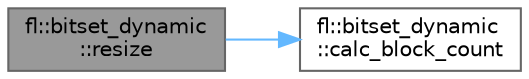 digraph "fl::bitset_dynamic::resize"
{
 // INTERACTIVE_SVG=YES
 // LATEX_PDF_SIZE
  bgcolor="transparent";
  edge [fontname=Helvetica,fontsize=10,labelfontname=Helvetica,labelfontsize=10];
  node [fontname=Helvetica,fontsize=10,shape=box,height=0.2,width=0.4];
  rankdir="LR";
  Node1 [id="Node000001",label="fl::bitset_dynamic\l::resize",height=0.2,width=0.4,color="gray40", fillcolor="grey60", style="filled", fontcolor="black",tooltip=" "];
  Node1 -> Node2 [id="edge1_Node000001_Node000002",color="steelblue1",style="solid",tooltip=" "];
  Node2 [id="Node000002",label="fl::bitset_dynamic\l::calc_block_count",height=0.2,width=0.4,color="grey40", fillcolor="white", style="filled",URL="$d3/d56/classfl_1_1bitset__dynamic_a543cffb61751d8de53f776e7bee8ee75.html#a543cffb61751d8de53f776e7bee8ee75",tooltip=" "];
}
